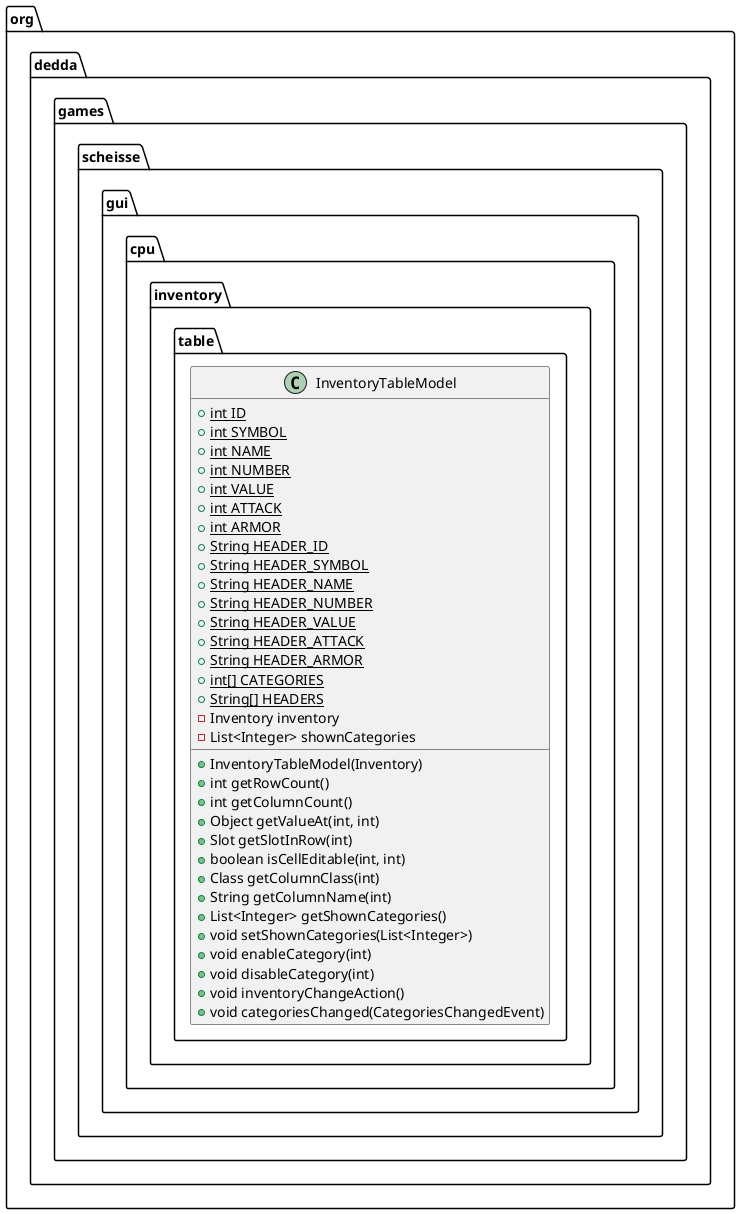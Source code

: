@startuml
class org.dedda.games.scheisse.gui.cpu.inventory.table.InventoryTableModel{
    + {static} int ID
    + {static} int SYMBOL
    + {static} int NAME
    + {static} int NUMBER
    + {static} int VALUE
    + {static} int ATTACK
    + {static} int ARMOR
    + {static} String HEADER_ID
    + {static} String HEADER_SYMBOL
    + {static} String HEADER_NAME
    + {static} String HEADER_NUMBER
    + {static} String HEADER_VALUE
    + {static} String HEADER_ATTACK
    + {static} String HEADER_ARMOR
    + {static} int[] CATEGORIES
    + {static} String[] HEADERS
    - Inventory inventory
    - List<Integer> shownCategories
    + InventoryTableModel(Inventory)
    + int getRowCount()
    + int getColumnCount()
    + Object getValueAt(int, int)
    + Slot getSlotInRow(int)
    + boolean isCellEditable(int, int)
    + Class getColumnClass(int)
    + String getColumnName(int)
    + List<Integer> getShownCategories()
    + void setShownCategories(List<Integer>)
    + void enableCategory(int)
    + void disableCategory(int)
    + void inventoryChangeAction()
    + void categoriesChanged(CategoriesChangedEvent)
}
@enduml